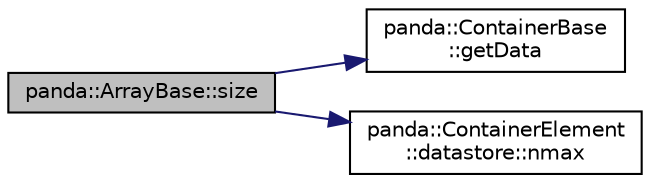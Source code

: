 digraph "panda::ArrayBase::size"
{
 // INTERACTIVE_SVG=YES
  edge [fontname="Helvetica",fontsize="10",labelfontname="Helvetica",labelfontsize="10"];
  node [fontname="Helvetica",fontsize="10",shape=record];
  rankdir="LR";
  Node1 [label="panda::ArrayBase::size",height=0.2,width=0.4,color="black", fillcolor="grey75", style="filled" fontcolor="black"];
  Node1 -> Node2 [color="midnightblue",fontsize="10",style="solid"];
  Node2 [label="panda::ContainerBase\l::getData",height=0.2,width=0.4,color="black", fillcolor="white", style="filled",URL="$classpanda_1_1ContainerBase.html#a14b14c940d7c8b0ce870c7df333e18a7"];
  Node1 -> Node3 [color="midnightblue",fontsize="10",style="solid"];
  Node3 [label="panda::ContainerElement\l::datastore::nmax",height=0.2,width=0.4,color="black", fillcolor="white", style="filled",URL="$structpanda_1_1ContainerElement_1_1datastore.html#aff3ea42523fa1d980435a5085c8f1289"];
}
